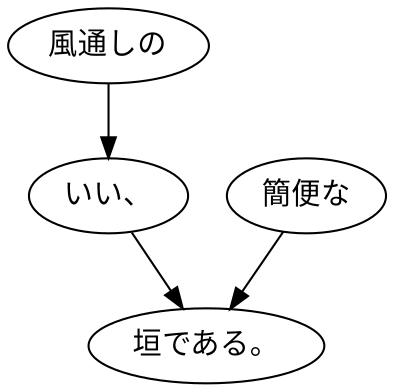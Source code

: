 digraph graph4800 {
	node0 [label="風通しの"];
	node1 [label="いい、"];
	node2 [label="簡便な"];
	node3 [label="垣である。"];
	node0 -> node1;
	node1 -> node3;
	node2 -> node3;
}
